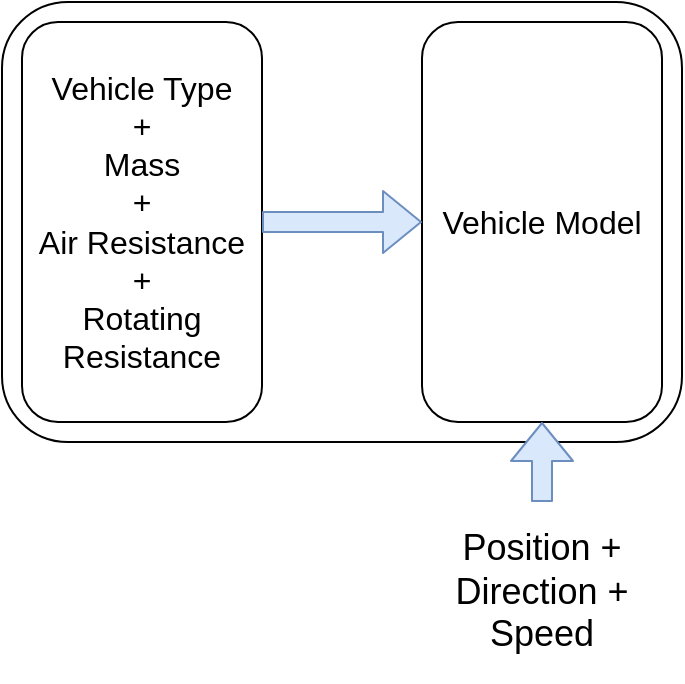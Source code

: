 <mxfile version="13.1.1" type="github">
  <diagram id="eCcpnNJjcjAPAZ9i47lu" name="Page-1">
    <mxGraphModel dx="1038" dy="499" grid="1" gridSize="10" guides="1" tooltips="1" connect="1" arrows="1" fold="1" page="1" pageScale="1" pageWidth="827" pageHeight="1169" math="0" shadow="0">
      <root>
        <mxCell id="0" />
        <mxCell id="1" parent="0" />
        <mxCell id="qjwkbUluly4XfcyJteSg-1" value="" style="rounded=1;whiteSpace=wrap;html=1;fillColor=none;" vertex="1" parent="1">
          <mxGeometry x="244" y="720" width="340" height="220" as="geometry" />
        </mxCell>
        <mxCell id="qjwkbUluly4XfcyJteSg-2" value="&lt;font size=&quot;3&quot;&gt;Vehicle Type&lt;br&gt;+&lt;br&gt;Mass&lt;br&gt;+&lt;br&gt;Air Resistance&lt;br&gt;+&lt;br&gt;Rotating Resistance&lt;br&gt;&lt;/font&gt;" style="rounded=1;whiteSpace=wrap;html=1;" vertex="1" parent="1">
          <mxGeometry x="254" y="730" width="120" height="200" as="geometry" />
        </mxCell>
        <mxCell id="qjwkbUluly4XfcyJteSg-3" value="&lt;font size=&quot;3&quot;&gt;Vehicle Model&lt;/font&gt;" style="rounded=1;whiteSpace=wrap;html=1;" vertex="1" parent="1">
          <mxGeometry x="454" y="730" width="120" height="200" as="geometry" />
        </mxCell>
        <mxCell id="qjwkbUluly4XfcyJteSg-4" value="&lt;font style=&quot;font-size: 18px&quot;&gt;Position + Direction + Speed&lt;/font&gt;" style="text;html=1;strokeColor=none;fillColor=none;align=center;verticalAlign=middle;whiteSpace=wrap;rounded=0;" vertex="1" parent="1">
          <mxGeometry x="469" y="970" width="90" height="90" as="geometry" />
        </mxCell>
        <mxCell id="qjwkbUluly4XfcyJteSg-5" value="" style="endArrow=classic;html=1;entryX=0;entryY=0.5;entryDx=0;entryDy=0;exitX=1;exitY=0.5;exitDx=0;exitDy=0;shape=flexArrow;fillColor=#dae8fc;strokeColor=#6c8ebf;" edge="1" parent="1" source="qjwkbUluly4XfcyJteSg-2" target="qjwkbUluly4XfcyJteSg-3">
          <mxGeometry width="50" height="50" relative="1" as="geometry">
            <mxPoint x="344" y="860" as="sourcePoint" />
            <mxPoint x="394" y="810" as="targetPoint" />
          </mxGeometry>
        </mxCell>
        <mxCell id="qjwkbUluly4XfcyJteSg-7" value="" style="endArrow=classic;html=1;entryX=0.5;entryY=1;entryDx=0;entryDy=0;exitX=0.5;exitY=0;exitDx=0;exitDy=0;shape=flexArrow;fillColor=#dae8fc;strokeColor=#6c8ebf;" edge="1" parent="1" source="qjwkbUluly4XfcyJteSg-4" target="qjwkbUluly4XfcyJteSg-3">
          <mxGeometry width="50" height="50" relative="1" as="geometry">
            <mxPoint x="469" y="1010" as="sourcePoint" />
            <mxPoint x="344" y="1010" as="targetPoint" />
          </mxGeometry>
        </mxCell>
      </root>
    </mxGraphModel>
  </diagram>
</mxfile>
